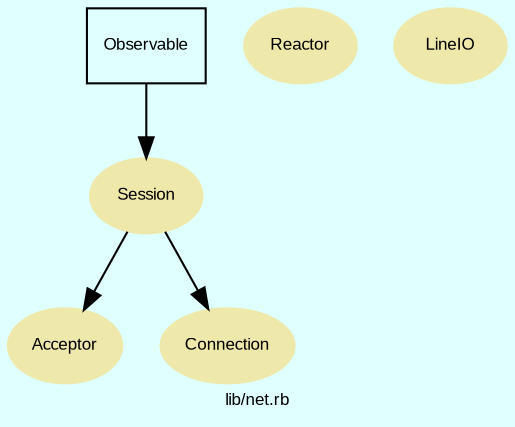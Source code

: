 digraph TopLevel {
    compound = true
    bgcolor = lightcyan1
    fontname = Arial
    fontsize = 8
    label = "lib/net.rb"
    node [
        fontname = Arial,
        fontsize = 8,
        color = black
    ]

    Acceptor [
        fontcolor = black,
        URL = "classes/Acceptor.html",
        shape = ellipse,
        color = palegoldenrod,
        style = filled,
        label = "Acceptor"
    ]

    Reactor [
        fontcolor = black,
        URL = "classes/Reactor.html",
        shape = ellipse,
        color = palegoldenrod,
        style = filled,
        label = "Reactor"
    ]

    Session [
        fontcolor = black,
        URL = "classes/Session.html",
        shape = ellipse,
        color = palegoldenrod,
        style = filled,
        label = "Session"
    ]

    Connection [
        fontcolor = black,
        URL = "classes/Connection.html",
        shape = ellipse,
        color = palegoldenrod,
        style = filled,
        label = "Connection"
    ]

    LineIO [
        fontcolor = black,
        URL = "classes/LineIO.html",
        shape = ellipse,
        color = palegoldenrod,
        style = filled,
        label = "LineIO"
    ]

    Session -> Acceptor [

    ]

    Observable [
        URL = "classes/Observable.html",
        shape = box,
        label = "Observable"
    ]

    Observable -> Session [

    ]

    Session -> Connection [

    ]

}

